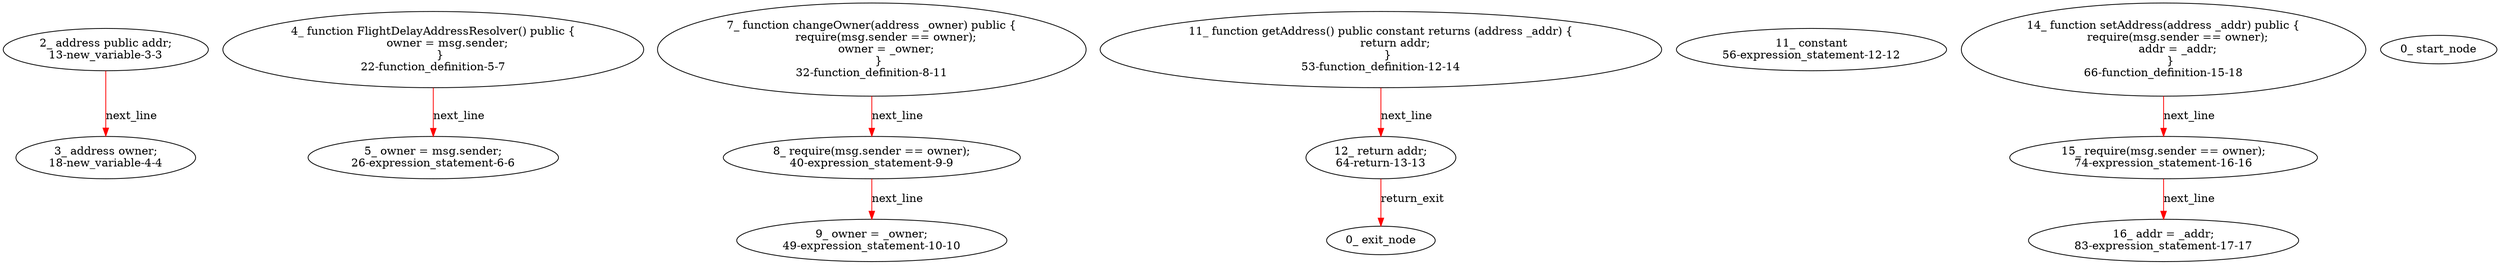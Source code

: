 digraph  {
13 [label="2_ address public addr;\n13-new_variable-3-3", method="", type_label=new_variable];
18 [label="3_ address owner;\n18-new_variable-4-4", method="", type_label=new_variable];
22 [label="4_ function FlightDelayAddressResolver() public {\n        owner = msg.sender;\n    }\n22-function_definition-5-7", method="FlightDelayAddressResolver()", type_label=function_definition];
26 [label="5_ owner = msg.sender;\n26-expression_statement-6-6", method="FlightDelayAddressResolver()", type_label=expression_statement];
32 [label="7_ function changeOwner(address _owner) public {\n        require(msg.sender == owner);\n        owner = _owner;\n    }\n32-function_definition-8-11", method="changeOwner(address _owner)", type_label=function_definition];
40 [label="8_ require(msg.sender == owner);\n40-expression_statement-9-9", method="changeOwner(address _owner)", type_label=expression_statement];
49 [label="9_ owner = _owner;\n49-expression_statement-10-10", method="changeOwner(address _owner)", type_label=expression_statement];
53 [label="11_ function getAddress() public constant returns (address _addr) {\n        return addr;\n    }\n53-function_definition-12-14", method="getAddress()", type_label=function_definition];
56 [label="11_ constant\n56-expression_statement-12-12", method="getAddress()", type_label=expression_statement];
64 [label="12_ return addr;\n64-return-13-13", method="getAddress()", type_label=return];
66 [label="14_ function setAddress(address _addr) public {\n        require(msg.sender == owner);\n        addr = _addr;\n    }\n66-function_definition-15-18", method="setAddress(address _addr)", type_label=function_definition];
74 [label="15_ require(msg.sender == owner);\n74-expression_statement-16-16", method="setAddress(address _addr)", type_label=expression_statement];
83 [label="16_ addr = _addr;\n83-expression_statement-17-17", method="setAddress(address _addr)", type_label=expression_statement];
1 [label="0_ start_node", method="", type_label=start];
2 [label="0_ exit_node", method="", type_label=exit];
13 -> 18  [color=red, controlflow_type=next_line, edge_type=CFG_edge, key=0, label=next_line];
22 -> 26  [color=red, controlflow_type=next_line, edge_type=CFG_edge, key=0, label=next_line];
32 -> 40  [color=red, controlflow_type=next_line, edge_type=CFG_edge, key=0, label=next_line];
40 -> 49  [color=red, controlflow_type=next_line, edge_type=CFG_edge, key=0, label=next_line];
53 -> 64  [color=red, controlflow_type=next_line, edge_type=CFG_edge, key=0, label=next_line];
64 -> 2  [color=red, controlflow_type=return_exit, edge_type=CFG_edge, key=0, label=return_exit];
66 -> 74  [color=red, controlflow_type=next_line, edge_type=CFG_edge, key=0, label=next_line];
74 -> 83  [color=red, controlflow_type=next_line, edge_type=CFG_edge, key=0, label=next_line];
}
